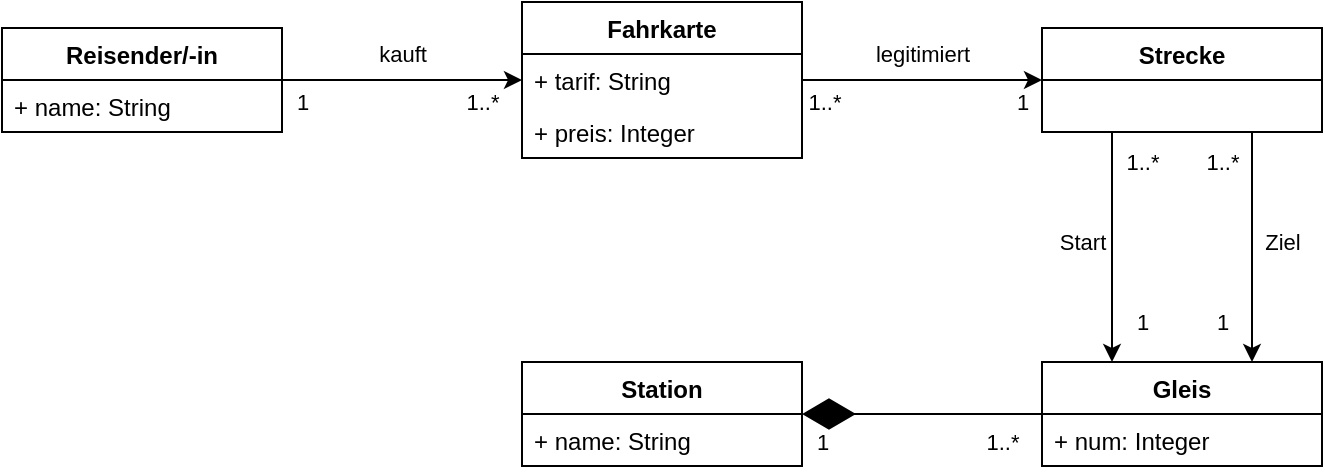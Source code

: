 <mxfile version="15.6.1" type="device"><diagram name="Page-1" id="6133507b-19e7-1e82-6fc7-422aa6c4b21f"><mxGraphModel dx="825" dy="445" grid="1" gridSize="10" guides="1" tooltips="1" connect="1" arrows="1" fold="1" page="1" pageScale="1" pageWidth="1100" pageHeight="850" background="none" math="0" shadow="0"><root><mxCell id="0"/><mxCell id="1" parent="0"/><mxCell id="nQfNkuTdPE4A7mFZG9A7-1" value="Fahrkarte" style="swimlane;fontStyle=1;childLayout=stackLayout;horizontal=1;startSize=26;fillColor=none;horizontalStack=0;resizeParent=1;resizeParentMax=0;resizeLast=0;collapsible=1;marginBottom=0;" vertex="1" parent="1"><mxGeometry x="270" y="10" width="140" height="78" as="geometry"/></mxCell><mxCell id="nQfNkuTdPE4A7mFZG9A7-7" value="+ tarif: String" style="text;strokeColor=none;fillColor=none;align=left;verticalAlign=top;spacingLeft=4;spacingRight=4;overflow=hidden;rotatable=0;points=[[0,0.5],[1,0.5]];portConstraint=eastwest;" vertex="1" parent="nQfNkuTdPE4A7mFZG9A7-1"><mxGeometry y="26" width="140" height="26" as="geometry"/></mxCell><mxCell id="nQfNkuTdPE4A7mFZG9A7-2" value="+ preis: Integer" style="text;strokeColor=none;fillColor=none;align=left;verticalAlign=top;spacingLeft=4;spacingRight=4;overflow=hidden;rotatable=0;points=[[0,0.5],[1,0.5]];portConstraint=eastwest;" vertex="1" parent="nQfNkuTdPE4A7mFZG9A7-1"><mxGeometry y="52" width="140" height="26" as="geometry"/></mxCell><mxCell id="nQfNkuTdPE4A7mFZG9A7-5" value="Reisender/-in" style="swimlane;fontStyle=1;childLayout=stackLayout;horizontal=1;startSize=26;fillColor=none;horizontalStack=0;resizeParent=1;resizeParentMax=0;resizeLast=0;collapsible=1;marginBottom=0;" vertex="1" parent="1"><mxGeometry x="10" y="23" width="140" height="52" as="geometry"/></mxCell><mxCell id="nQfNkuTdPE4A7mFZG9A7-6" value="+ name: String" style="text;strokeColor=none;fillColor=none;align=left;verticalAlign=top;spacingLeft=4;spacingRight=4;overflow=hidden;rotatable=0;points=[[0,0.5],[1,0.5]];portConstraint=eastwest;" vertex="1" parent="nQfNkuTdPE4A7mFZG9A7-5"><mxGeometry y="26" width="140" height="26" as="geometry"/></mxCell><mxCell id="nQfNkuTdPE4A7mFZG9A7-8" value="Strecke" style="swimlane;fontStyle=1;childLayout=stackLayout;horizontal=1;startSize=26;fillColor=none;horizontalStack=0;resizeParent=1;resizeParentMax=0;resizeLast=0;collapsible=1;marginBottom=0;" vertex="1" parent="1"><mxGeometry x="530" y="23" width="140" height="52" as="geometry"/></mxCell><mxCell id="nQfNkuTdPE4A7mFZG9A7-11" value="Gleis" style="swimlane;fontStyle=1;childLayout=stackLayout;horizontal=1;startSize=26;fillColor=none;horizontalStack=0;resizeParent=1;resizeParentMax=0;resizeLast=0;collapsible=1;marginBottom=0;" vertex="1" parent="1"><mxGeometry x="530" y="190" width="140" height="52" as="geometry"/></mxCell><mxCell id="nQfNkuTdPE4A7mFZG9A7-13" value="+ num: Integer" style="text;strokeColor=none;fillColor=none;align=left;verticalAlign=top;spacingLeft=4;spacingRight=4;overflow=hidden;rotatable=0;points=[[0,0.5],[1,0.5]];portConstraint=eastwest;" vertex="1" parent="nQfNkuTdPE4A7mFZG9A7-11"><mxGeometry y="26" width="140" height="26" as="geometry"/></mxCell><mxCell id="nQfNkuTdPE4A7mFZG9A7-14" value="Station" style="swimlane;fontStyle=1;childLayout=stackLayout;horizontal=1;startSize=26;fillColor=none;horizontalStack=0;resizeParent=1;resizeParentMax=0;resizeLast=0;collapsible=1;marginBottom=0;" vertex="1" parent="1"><mxGeometry x="270" y="190" width="140" height="52" as="geometry"/></mxCell><mxCell id="nQfNkuTdPE4A7mFZG9A7-15" value="+ name: String" style="text;strokeColor=none;fillColor=none;align=left;verticalAlign=top;spacingLeft=4;spacingRight=4;overflow=hidden;rotatable=0;points=[[0,0.5],[1,0.5]];portConstraint=eastwest;" vertex="1" parent="nQfNkuTdPE4A7mFZG9A7-14"><mxGeometry y="26" width="140" height="26" as="geometry"/></mxCell><mxCell id="nQfNkuTdPE4A7mFZG9A7-40" value="" style="endArrow=diamondThin;endFill=1;endSize=24;html=1;rounded=0;" edge="1" parent="1" source="nQfNkuTdPE4A7mFZG9A7-11" target="nQfNkuTdPE4A7mFZG9A7-14"><mxGeometry width="160" relative="1" as="geometry"><mxPoint x="610" y="150" as="sourcePoint"/><mxPoint x="480" y="190" as="targetPoint"/></mxGeometry></mxCell><mxCell id="nQfNkuTdPE4A7mFZG9A7-76" value="1..*" style="edgeLabel;html=1;align=center;verticalAlign=middle;resizable=0;points=[];" vertex="1" connectable="0" parent="nQfNkuTdPE4A7mFZG9A7-40"><mxGeometry x="-0.594" relative="1" as="geometry"><mxPoint x="4" y="14" as="offset"/></mxGeometry></mxCell><mxCell id="nQfNkuTdPE4A7mFZG9A7-77" value="1" style="edgeLabel;html=1;align=center;verticalAlign=middle;resizable=0;points=[];" vertex="1" connectable="0" parent="nQfNkuTdPE4A7mFZG9A7-40"><mxGeometry x="-0.348" y="-1" relative="1" as="geometry"><mxPoint x="-71" y="15" as="offset"/></mxGeometry></mxCell><mxCell id="nQfNkuTdPE4A7mFZG9A7-58" value="" style="endArrow=classic;html=1;rounded=0;" edge="1" parent="1" source="nQfNkuTdPE4A7mFZG9A7-5" target="nQfNkuTdPE4A7mFZG9A7-1"><mxGeometry width="50" height="50" relative="1" as="geometry"><mxPoint x="400" y="260" as="sourcePoint"/><mxPoint x="450" y="210" as="targetPoint"/></mxGeometry></mxCell><mxCell id="nQfNkuTdPE4A7mFZG9A7-59" value="kauft" style="edgeLabel;html=1;align=center;verticalAlign=middle;resizable=0;points=[];" vertex="1" connectable="0" parent="nQfNkuTdPE4A7mFZG9A7-58"><mxGeometry x="-0.256" y="1" relative="1" as="geometry"><mxPoint x="15" y="-12" as="offset"/></mxGeometry></mxCell><mxCell id="nQfNkuTdPE4A7mFZG9A7-68" value="1" style="edgeLabel;html=1;align=center;verticalAlign=middle;resizable=0;points=[];" vertex="1" connectable="0" parent="nQfNkuTdPE4A7mFZG9A7-58"><mxGeometry x="-0.446" relative="1" as="geometry"><mxPoint x="-23" y="11" as="offset"/></mxGeometry></mxCell><mxCell id="nQfNkuTdPE4A7mFZG9A7-69" value="1..*" style="edgeLabel;html=1;align=center;verticalAlign=middle;resizable=0;points=[];" vertex="1" connectable="0" parent="nQfNkuTdPE4A7mFZG9A7-58"><mxGeometry x="0.11" relative="1" as="geometry"><mxPoint x="33" y="11" as="offset"/></mxGeometry></mxCell><mxCell id="nQfNkuTdPE4A7mFZG9A7-62" value="" style="endArrow=classic;html=1;rounded=0;" edge="1" parent="1" source="nQfNkuTdPE4A7mFZG9A7-1" target="nQfNkuTdPE4A7mFZG9A7-8"><mxGeometry width="50" height="50" relative="1" as="geometry"><mxPoint x="450" y="120.0" as="sourcePoint"/><mxPoint x="570" y="120" as="targetPoint"/></mxGeometry></mxCell><mxCell id="nQfNkuTdPE4A7mFZG9A7-63" value="legitimiert" style="edgeLabel;html=1;align=center;verticalAlign=middle;resizable=0;points=[];" vertex="1" connectable="0" parent="nQfNkuTdPE4A7mFZG9A7-62"><mxGeometry x="-0.256" y="1" relative="1" as="geometry"><mxPoint x="15" y="-12" as="offset"/></mxGeometry></mxCell><mxCell id="nQfNkuTdPE4A7mFZG9A7-70" value="1" style="edgeLabel;html=1;align=center;verticalAlign=middle;resizable=0;points=[];" vertex="1" connectable="0" parent="nQfNkuTdPE4A7mFZG9A7-62"><mxGeometry x="-0.303" y="1" relative="1" as="geometry"><mxPoint x="68" y="12" as="offset"/></mxGeometry></mxCell><mxCell id="nQfNkuTdPE4A7mFZG9A7-71" value="1..*" style="edgeLabel;html=1;align=center;verticalAlign=middle;resizable=0;points=[];" vertex="1" connectable="0" parent="nQfNkuTdPE4A7mFZG9A7-62"><mxGeometry x="0.721" relative="1" as="geometry"><mxPoint x="-93" y="11" as="offset"/></mxGeometry></mxCell><mxCell id="nQfNkuTdPE4A7mFZG9A7-64" value="" style="endArrow=classic;html=1;rounded=0;exitX=0.25;exitY=1;exitDx=0;exitDy=0;entryX=0.25;entryY=0;entryDx=0;entryDy=0;" edge="1" parent="1" source="nQfNkuTdPE4A7mFZG9A7-8" target="nQfNkuTdPE4A7mFZG9A7-11"><mxGeometry width="50" height="50" relative="1" as="geometry"><mxPoint x="410" y="130" as="sourcePoint"/><mxPoint x="530" y="130.0" as="targetPoint"/></mxGeometry></mxCell><mxCell id="nQfNkuTdPE4A7mFZG9A7-65" value="Start" style="edgeLabel;html=1;align=center;verticalAlign=middle;resizable=0;points=[];" vertex="1" connectable="0" parent="nQfNkuTdPE4A7mFZG9A7-64"><mxGeometry x="-0.256" y="1" relative="1" as="geometry"><mxPoint x="-16" y="12" as="offset"/></mxGeometry></mxCell><mxCell id="nQfNkuTdPE4A7mFZG9A7-72" value="1..*" style="edgeLabel;html=1;align=center;verticalAlign=middle;resizable=0;points=[];" vertex="1" connectable="0" parent="nQfNkuTdPE4A7mFZG9A7-64"><mxGeometry x="-0.583" relative="1" as="geometry"><mxPoint x="15" y="-9" as="offset"/></mxGeometry></mxCell><mxCell id="nQfNkuTdPE4A7mFZG9A7-74" value="1" style="edgeLabel;html=1;align=center;verticalAlign=middle;resizable=0;points=[];" vertex="1" connectable="0" parent="nQfNkuTdPE4A7mFZG9A7-64"><mxGeometry x="0.346" relative="1" as="geometry"><mxPoint x="15" y="17" as="offset"/></mxGeometry></mxCell><mxCell id="nQfNkuTdPE4A7mFZG9A7-66" value="" style="endArrow=classic;html=1;rounded=0;exitX=0.75;exitY=1;exitDx=0;exitDy=0;entryX=0.75;entryY=0;entryDx=0;entryDy=0;" edge="1" parent="1" source="nQfNkuTdPE4A7mFZG9A7-8" target="nQfNkuTdPE4A7mFZG9A7-11"><mxGeometry width="50" height="50" relative="1" as="geometry"><mxPoint x="575" y="85" as="sourcePoint"/><mxPoint x="575" y="173" as="targetPoint"/></mxGeometry></mxCell><mxCell id="nQfNkuTdPE4A7mFZG9A7-67" value="Ziel" style="edgeLabel;html=1;align=center;verticalAlign=middle;resizable=0;points=[];" vertex="1" connectable="0" parent="nQfNkuTdPE4A7mFZG9A7-66"><mxGeometry x="-0.256" y="1" relative="1" as="geometry"><mxPoint x="14" y="12" as="offset"/></mxGeometry></mxCell><mxCell id="nQfNkuTdPE4A7mFZG9A7-73" value="1..*" style="edgeLabel;html=1;align=center;verticalAlign=middle;resizable=0;points=[];" vertex="1" connectable="0" parent="nQfNkuTdPE4A7mFZG9A7-66"><mxGeometry x="-0.482" relative="1" as="geometry"><mxPoint x="-15" y="-15" as="offset"/></mxGeometry></mxCell><mxCell id="nQfNkuTdPE4A7mFZG9A7-75" value="1" style="edgeLabel;html=1;align=center;verticalAlign=middle;resizable=0;points=[];" vertex="1" connectable="0" parent="nQfNkuTdPE4A7mFZG9A7-66"><mxGeometry x="0.603" y="-1" relative="1" as="geometry"><mxPoint x="-14" y="3" as="offset"/></mxGeometry></mxCell></root></mxGraphModel></diagram></mxfile>